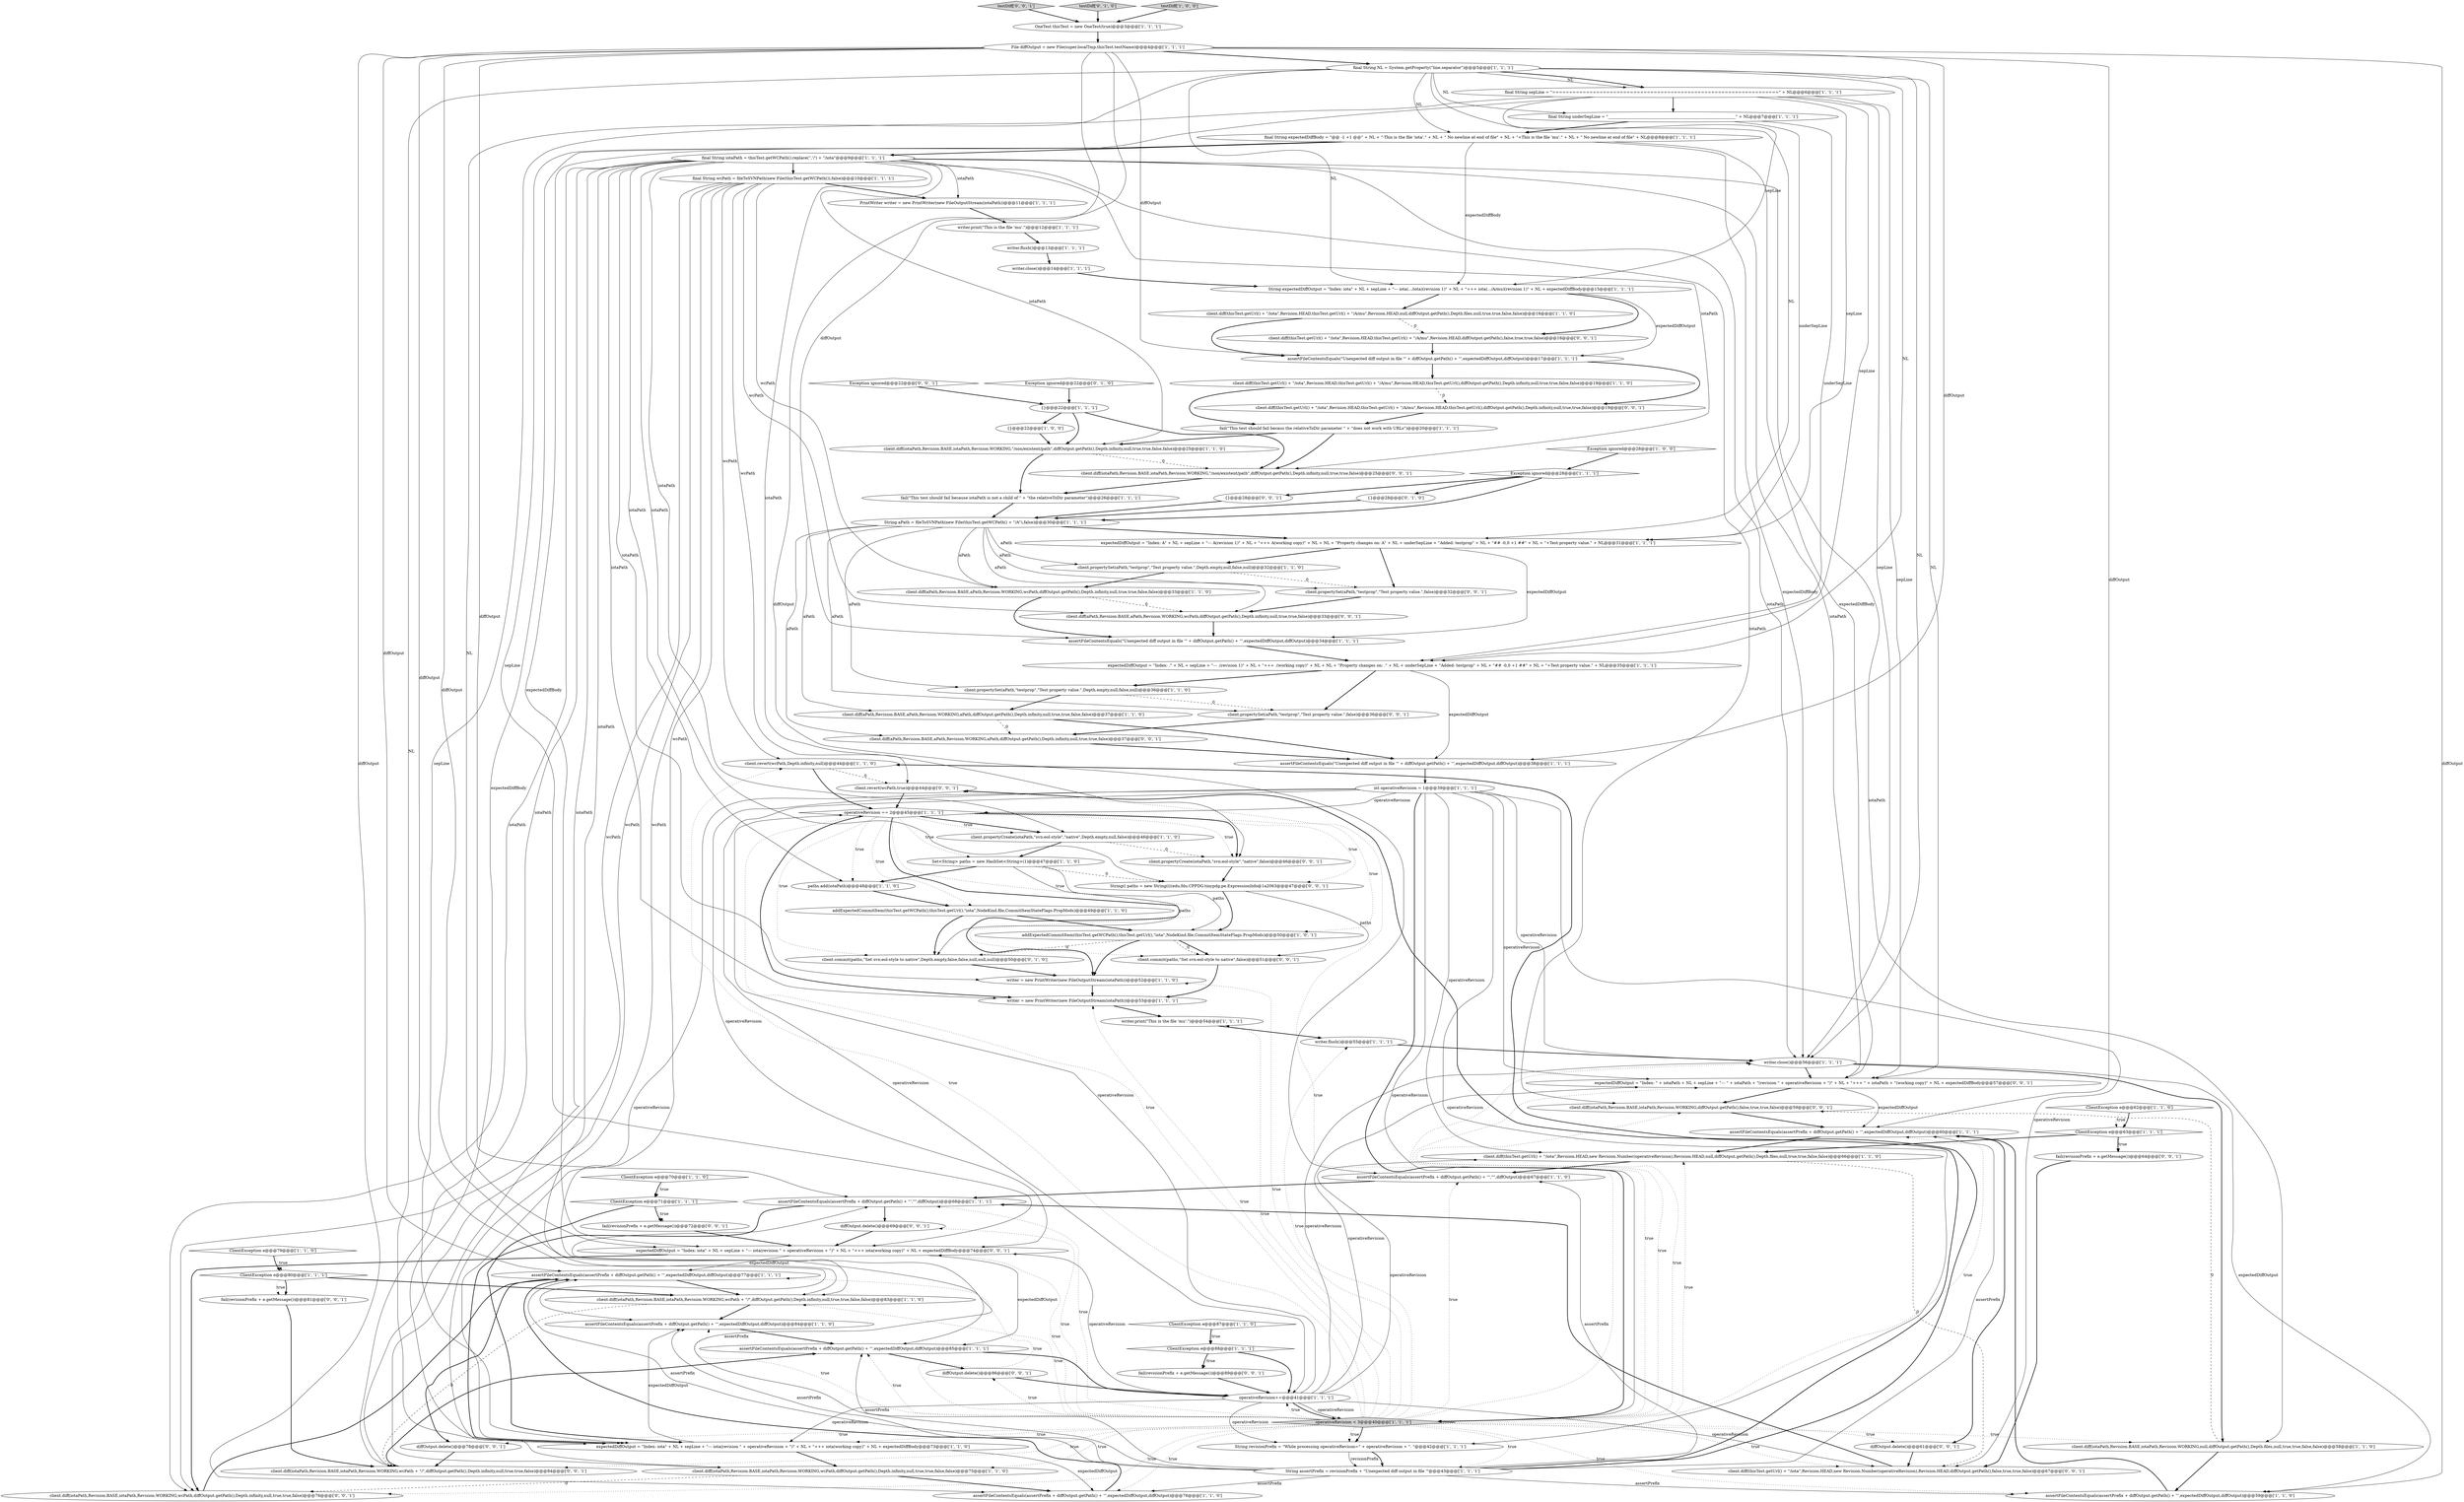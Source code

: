 digraph {
21 [style = filled, label = "client.revert(wcPath,Depth.infinity,null)@@@44@@@['1', '1', '0']", fillcolor = white, shape = ellipse image = "AAA0AAABBB1BBB"];
16 [style = filled, label = "assertFileContentsEquals(assertPrefix + diffOutput.getPath() + ''',expectedDiffOutput,diffOutput)@@@77@@@['1', '1', '1']", fillcolor = white, shape = ellipse image = "AAA0AAABBB1BBB"];
68 [style = filled, label = "{}@@@22@@@['1', '1', '1']", fillcolor = white, shape = ellipse image = "AAA0AAABBB1BBB"];
0 [style = filled, label = "client.diff(thisTest.getUrl() + \"/iota\",Revision.HEAD,new Revision.Number(operativeRevision),Revision.HEAD,null,diffOutput.getPath(),Depth.files,null,true,true,false,false)@@@66@@@['1', '1', '0']", fillcolor = white, shape = ellipse image = "AAA0AAABBB1BBB"];
76 [style = filled, label = "fail(revisionPrefix + e.getMessage())@@@81@@@['0', '0', '1']", fillcolor = white, shape = ellipse image = "AAA0AAABBB3BBB"];
41 [style = filled, label = "ClientException e@@@79@@@['1', '1', '0']", fillcolor = white, shape = diamond image = "AAA0AAABBB1BBB"];
61 [style = filled, label = "String expectedDiffOutput = \"Index: iota\" + NL + sepLine + \"--- iota(.../iota)(revision 1)\" + NL + \"+++ iota(.../A/mu)(revision 1)\" + NL + expectedDiffBody@@@15@@@['1', '1', '1']", fillcolor = white, shape = ellipse image = "AAA0AAABBB1BBB"];
77 [style = filled, label = "diffOutput.delete()@@@86@@@['0', '0', '1']", fillcolor = white, shape = ellipse image = "AAA0AAABBB3BBB"];
85 [style = filled, label = "client.diff(aPath,Revision.BASE,aPath,Revision.WORKING,aPath,diffOutput.getPath(),Depth.infinity,null,true,true,false)@@@37@@@['0', '0', '1']", fillcolor = white, shape = ellipse image = "AAA0AAABBB3BBB"];
3 [style = filled, label = "{}@@@22@@@['1', '0', '0']", fillcolor = white, shape = ellipse image = "AAA0AAABBB1BBB"];
64 [style = filled, label = "client.diff(aPath,Revision.BASE,aPath,Revision.WORKING,aPath,diffOutput.getPath(),Depth.infinity,null,true,true,false,false)@@@37@@@['1', '1', '0']", fillcolor = white, shape = ellipse image = "AAA0AAABBB1BBB"];
71 [style = filled, label = "Exception ignored@@@22@@@['0', '1', '0']", fillcolor = white, shape = diamond image = "AAA0AAABBB2BBB"];
82 [style = filled, label = "client.diff(thisTest.getUrl() + \"/iota\",Revision.HEAD,thisTest.getUrl() + \"/A/mu\",Revision.HEAD,diffOutput.getPath(),false,true,true,false)@@@16@@@['0', '0', '1']", fillcolor = white, shape = ellipse image = "AAA0AAABBB3BBB"];
57 [style = filled, label = "final String wcPath = fileToSVNPath(new File(thisTest.getWCPath()),false)@@@10@@@['1', '1', '1']", fillcolor = white, shape = ellipse image = "AAA0AAABBB1BBB"];
78 [style = filled, label = "diffOutput.delete()@@@61@@@['0', '0', '1']", fillcolor = white, shape = ellipse image = "AAA0AAABBB3BBB"];
62 [style = filled, label = "writer = new PrintWriter(new FileOutputStream(iotaPath))@@@52@@@['1', '1', '0']", fillcolor = white, shape = ellipse image = "AAA0AAABBB1BBB"];
72 [style = filled, label = "{}@@@28@@@['0', '1', '0']", fillcolor = white, shape = ellipse image = "AAA0AAABBB2BBB"];
50 [style = filled, label = "client.diff(aPath,Revision.BASE,aPath,Revision.WORKING,wcPath,diffOutput.getPath(),Depth.infinity,null,true,true,false,false)@@@33@@@['1', '1', '0']", fillcolor = white, shape = ellipse image = "AAA0AAABBB1BBB"];
44 [style = filled, label = "assertFileContentsEquals(\"Unexpected diff output in file '\" + diffOutput.getPath() + ''',expectedDiffOutput,diffOutput)@@@38@@@['1', '1', '1']", fillcolor = white, shape = ellipse image = "AAA0AAABBB1BBB"];
32 [style = filled, label = "writer.print(\"This is the file 'mu'.\")@@@12@@@['1', '1', '1']", fillcolor = white, shape = ellipse image = "AAA0AAABBB1BBB"];
20 [style = filled, label = "assertFileContentsEquals(\"Unexpected diff output in file '\" + diffOutput.getPath() + ''',expectedDiffOutput,diffOutput)@@@17@@@['1', '1', '1']", fillcolor = white, shape = ellipse image = "AAA0AAABBB1BBB"];
70 [style = filled, label = "assertFileContentsEquals(assertPrefix + diffOutput.getPath() + ''',expectedDiffOutput,diffOutput)@@@85@@@['1', '1', '1']", fillcolor = white, shape = ellipse image = "AAA0AAABBB1BBB"];
46 [style = filled, label = "ClientException e@@@70@@@['1', '1', '0']", fillcolor = white, shape = diamond image = "AAA0AAABBB1BBB"];
59 [style = filled, label = "PrintWriter writer = new PrintWriter(new FileOutputStream(iotaPath))@@@11@@@['1', '1', '1']", fillcolor = white, shape = ellipse image = "AAA0AAABBB1BBB"];
7 [style = filled, label = "assertFileContentsEquals(assertPrefix + diffOutput.getPath() + ''',\"\",diffOutput)@@@67@@@['1', '1', '0']", fillcolor = white, shape = ellipse image = "AAA0AAABBB1BBB"];
9 [style = filled, label = "fail(\"This test should fail becaus the relativeToDir parameter \" + \"does not work with URLs\")@@@20@@@['1', '1', '1']", fillcolor = white, shape = ellipse image = "AAA0AAABBB1BBB"];
39 [style = filled, label = "OneTest thisTest = new OneTest(true)@@@3@@@['1', '1', '1']", fillcolor = white, shape = ellipse image = "AAA0AAABBB1BBB"];
86 [style = filled, label = "client.propertyCreate(iotaPath,\"svn:eol-style\",\"native\",false)@@@46@@@['0', '0', '1']", fillcolor = white, shape = ellipse image = "AAA0AAABBB3BBB"];
87 [style = filled, label = "expectedDiffOutput = \"Index: iota\" + NL + sepLine + \"--- iota(revision \" + operativeRevision + \")\" + NL + \"+++ iota(working copy)\" + NL + expectedDiffBody@@@74@@@['0', '0', '1']", fillcolor = white, shape = ellipse image = "AAA0AAABBB3BBB"];
5 [style = filled, label = "ClientException e@@@87@@@['1', '1', '0']", fillcolor = white, shape = diamond image = "AAA0AAABBB1BBB"];
45 [style = filled, label = "assertFileContentsEquals(assertPrefix + diffOutput.getPath() + ''',expectedDiffOutput,diffOutput)@@@84@@@['1', '1', '0']", fillcolor = white, shape = ellipse image = "AAA0AAABBB1BBB"];
55 [style = filled, label = "client.diff(iotaPath,Revision.BASE,iotaPath,Revision.WORKING,wcPath + \"/\",diffOutput.getPath(),Depth.infinity,null,true,true,false,false)@@@83@@@['1', '1', '0']", fillcolor = white, shape = ellipse image = "AAA0AAABBB1BBB"];
93 [style = filled, label = "client.diff(thisTest.getUrl() + \"/iota\",Revision.HEAD,thisTest.getUrl() + \"/A/mu\",Revision.HEAD,thisTest.getUrl(),diffOutput.getPath(),Depth.infinity,null,true,true,false)@@@19@@@['0', '0', '1']", fillcolor = white, shape = ellipse image = "AAA0AAABBB3BBB"];
60 [style = filled, label = "client.diff(iotaPath,Revision.BASE,iotaPath,Revision.WORKING,\"/non/existent/path\",diffOutput.getPath(),Depth.infinity,null,true,true,false,false)@@@25@@@['1', '1', '0']", fillcolor = white, shape = ellipse image = "AAA0AAABBB1BBB"];
26 [style = filled, label = "client.propertySet(aPath,\"testprop\",\"Test property value.\",Depth.empty,null,false,null)@@@32@@@['1', '1', '0']", fillcolor = white, shape = ellipse image = "AAA0AAABBB1BBB"];
28 [style = filled, label = "String aPath = fileToSVNPath(new File(thisTest.getWCPath() + \"/A\"),false)@@@30@@@['1', '1', '1']", fillcolor = white, shape = ellipse image = "AAA0AAABBB1BBB"];
52 [style = filled, label = "client.diff(thisTest.getUrl() + \"/iota\",Revision.HEAD,thisTest.getUrl() + \"/A/mu\",Revision.HEAD,thisTest.getUrl(),diffOutput.getPath(),Depth.infinity,null,true,true,false,false)@@@19@@@['1', '1', '0']", fillcolor = white, shape = ellipse image = "AAA0AAABBB1BBB"];
92 [style = filled, label = "diffOutput.delete()@@@69@@@['0', '0', '1']", fillcolor = white, shape = ellipse image = "AAA0AAABBB3BBB"];
2 [style = filled, label = "operativeRevision++@@@41@@@['1', '1', '1']", fillcolor = white, shape = ellipse image = "AAA0AAABBB1BBB"];
97 [style = filled, label = "client.diff(thisTest.getUrl() + \"/iota\",Revision.HEAD,new Revision.Number(operativeRevision),Revision.HEAD,diffOutput.getPath(),false,true,true,false)@@@67@@@['0', '0', '1']", fillcolor = white, shape = ellipse image = "AAA0AAABBB3BBB"];
37 [style = filled, label = "Set<String> paths = new HashSet<String>(1)@@@47@@@['1', '1', '0']", fillcolor = white, shape = ellipse image = "AAA0AAABBB1BBB"];
54 [style = filled, label = "ClientException e@@@71@@@['1', '1', '1']", fillcolor = white, shape = diamond image = "AAA0AAABBB1BBB"];
24 [style = filled, label = "final String expectedDiffBody = \"@@ -1 +1 @@\" + NL + \"-This is the file 'iota'.\" + NL + \"\ No newline at end of file\" + NL + \"+This is the file 'mu'.\" + NL + \"\ No newline at end of file\" + NL@@@8@@@['1', '1', '1']", fillcolor = white, shape = ellipse image = "AAA0AAABBB1BBB"];
23 [style = filled, label = "String assertPrefix = revisionPrefix + \"Unexpected diff output in file '\"@@@43@@@['1', '1', '1']", fillcolor = white, shape = ellipse image = "AAA0AAABBB1BBB"];
81 [style = filled, label = "fail(revisionPrefix + e.getMessage())@@@89@@@['0', '0', '1']", fillcolor = white, shape = ellipse image = "AAA0AAABBB3BBB"];
98 [style = filled, label = "client.propertySet(aPath,\"testprop\",\"Test property value.\",false)@@@32@@@['0', '0', '1']", fillcolor = white, shape = ellipse image = "AAA0AAABBB3BBB"];
42 [style = filled, label = "ClientException e@@@62@@@['1', '1', '0']", fillcolor = white, shape = diamond image = "AAA0AAABBB1BBB"];
15 [style = filled, label = "File diffOutput = new File(super.localTmp,thisTest.testName)@@@4@@@['1', '1', '1']", fillcolor = white, shape = ellipse image = "AAA0AAABBB1BBB"];
90 [style = filled, label = "{}@@@28@@@['0', '0', '1']", fillcolor = white, shape = ellipse image = "AAA0AAABBB3BBB"];
66 [style = filled, label = "ClientException e@@@88@@@['1', '1', '1']", fillcolor = white, shape = diamond image = "AAA0AAABBB1BBB"];
1 [style = filled, label = "client.diff(thisTest.getUrl() + \"/iota\",Revision.HEAD,thisTest.getUrl() + \"/A/mu\",Revision.HEAD,null,diffOutput.getPath(),Depth.files,null,true,true,false,false)@@@16@@@['1', '1', '0']", fillcolor = white, shape = ellipse image = "AAA0AAABBB1BBB"];
25 [style = filled, label = "Exception ignored@@@28@@@['1', '1', '1']", fillcolor = white, shape = diamond image = "AAA0AAABBB1BBB"];
96 [style = filled, label = "client.diff(iotaPath,Revision.BASE,iotaPath,Revision.WORKING,\"/non/existent/path\",diffOutput.getPath(),Depth.infinity,null,true,true,false)@@@25@@@['0', '0', '1']", fillcolor = white, shape = ellipse image = "AAA0AAABBB3BBB"];
65 [style = filled, label = "addExpectedCommitItem(thisTest.getWCPath(),thisTest.getUrl(),\"iota\",NodeKind.file,CommitItemStateFlags.PropMods)@@@49@@@['1', '1', '0']", fillcolor = white, shape = ellipse image = "AAA0AAABBB1BBB"];
11 [style = filled, label = "final String sepLine = \"===================================================================\" + NL@@@6@@@['1', '1', '1']", fillcolor = white, shape = ellipse image = "AAA0AAABBB1BBB"];
100 [style = filled, label = "client.diff(iotaPath,Revision.BASE,iotaPath,Revision.WORKING,diffOutput.getPath(),false,true,true,false)@@@59@@@['0', '0', '1']", fillcolor = white, shape = ellipse image = "AAA0AAABBB3BBB"];
6 [style = filled, label = "final String NL = System.getProperty(\"line.separator\")@@@5@@@['1', '1', '1']", fillcolor = white, shape = ellipse image = "AAA0AAABBB1BBB"];
79 [style = filled, label = "diffOutput.delete()@@@78@@@['0', '0', '1']", fillcolor = white, shape = ellipse image = "AAA0AAABBB3BBB"];
102 [style = filled, label = "client.diff(iotaPath,Revision.BASE,iotaPath,Revision.WORKING,wcPath + \"/\",diffOutput.getPath(),Depth.infinity,null,true,true,false)@@@84@@@['0', '0', '1']", fillcolor = white, shape = ellipse image = "AAA0AAABBB3BBB"];
83 [style = filled, label = "expectedDiffOutput = \"Index: \" + iotaPath + NL + sepLine + \"--- \" + iotaPath + \"(revision \" + operativeRevision + \")\" + NL + \"+++ \" + iotaPath + \"(working copy)\" + NL + expectedDiffBody@@@57@@@['0', '0', '1']", fillcolor = white, shape = ellipse image = "AAA0AAABBB3BBB"];
95 [style = filled, label = "client.revert(wcPath,true)@@@44@@@['0', '0', '1']", fillcolor = white, shape = ellipse image = "AAA0AAABBB3BBB"];
10 [style = filled, label = "ClientException e@@@63@@@['1', '1', '1']", fillcolor = white, shape = diamond image = "AAA0AAABBB1BBB"];
58 [style = filled, label = "writer.print(\"This is the file 'mu'.\")@@@54@@@['1', '1', '1']", fillcolor = white, shape = ellipse image = "AAA0AAABBB1BBB"];
69 [style = filled, label = "paths.add(iotaPath)@@@48@@@['1', '1', '0']", fillcolor = white, shape = ellipse image = "AAA0AAABBB1BBB"];
84 [style = filled, label = "client.diff(aPath,Revision.BASE,aPath,Revision.WORKING,wcPath,diffOutput.getPath(),Depth.infinity,null,true,true,false)@@@33@@@['0', '0', '1']", fillcolor = white, shape = ellipse image = "AAA0AAABBB3BBB"];
88 [style = filled, label = "client.propertySet(aPath,\"testprop\",\"Test property value.\",false)@@@36@@@['0', '0', '1']", fillcolor = white, shape = ellipse image = "AAA0AAABBB3BBB"];
56 [style = filled, label = "client.diff(iotaPath,Revision.BASE,iotaPath,Revision.WORKING,null,diffOutput.getPath(),Depth.files,null,true,true,false,false)@@@58@@@['1', '1', '0']", fillcolor = white, shape = ellipse image = "AAA0AAABBB1BBB"];
63 [style = filled, label = "addExpectedCommitItem(thisTest.getWCPath(),thisTest.getUrl(),\"iota\",NodeKind.file,CommitItemStateFlags.PropMods)@@@50@@@['1', '0', '1']", fillcolor = white, shape = ellipse image = "AAA0AAABBB1BBB"];
91 [style = filled, label = "testDiff['0', '0', '1']", fillcolor = lightgray, shape = diamond image = "AAA0AAABBB3BBB"];
99 [style = filled, label = "client.commit(paths,\"Set svn:eol-style to native\",false)@@@51@@@['0', '0', '1']", fillcolor = white, shape = ellipse image = "AAA0AAABBB3BBB"];
29 [style = filled, label = "expectedDiffOutput = \"Index: A\" + NL + sepLine + \"--- A(revision 1)\" + NL + \"+++ A(working copy)\" + NL + NL + \"Property changes on: A\" + NL + underSepLine + \"Added: testprop\" + NL + \"## -0,0 +1 ##\" + NL + \"+Test property value.\" + NL@@@31@@@['1', '1', '1']", fillcolor = white, shape = ellipse image = "AAA0AAABBB1BBB"];
67 [style = filled, label = "final String iotaPath = thisTest.getWCPath().replace('\','/') + \"/iota\"@@@9@@@['1', '1', '1']", fillcolor = white, shape = ellipse image = "AAA0AAABBB1BBB"];
74 [style = filled, label = "testDiff['0', '1', '0']", fillcolor = lightgray, shape = diamond image = "AAA0AAABBB2BBB"];
94 [style = filled, label = "Exception ignored@@@22@@@['0', '0', '1']", fillcolor = white, shape = diamond image = "AAA0AAABBB3BBB"];
34 [style = filled, label = "expectedDiffOutput = \"Index: iota\" + NL + sepLine + \"--- iota(revision \" + operativeRevision + \")\" + NL + \"+++ iota(working copy)\" + NL + expectedDiffBody@@@73@@@['1', '1', '0']", fillcolor = white, shape = ellipse image = "AAA0AAABBB1BBB"];
19 [style = filled, label = "assertFileContentsEquals(\"Unexpected diff output in file '\" + diffOutput.getPath() + ''',expectedDiffOutput,diffOutput)@@@34@@@['1', '1', '1']", fillcolor = white, shape = ellipse image = "AAA0AAABBB1BBB"];
14 [style = filled, label = "client.propertyCreate(iotaPath,\"svn:eol-style\",\"native\",Depth.empty,null,false)@@@46@@@['1', '1', '0']", fillcolor = white, shape = ellipse image = "AAA0AAABBB1BBB"];
89 [style = filled, label = "String(( paths = new String((((edu.fdu.CPPDG.tinypdg.pe.ExpressionInfo@1a2063@@@47@@@['0', '0', '1']", fillcolor = white, shape = ellipse image = "AAA0AAABBB3BBB"];
27 [style = filled, label = "fail(\"This test should fail because iotaPath is not a child of \" + \"the relativeToDir parameter\")@@@26@@@['1', '1', '1']", fillcolor = white, shape = ellipse image = "AAA0AAABBB1BBB"];
22 [style = filled, label = "String revisionPrefix = \"While processing operativeRevison=\" + operativeRevision + \". \"@@@42@@@['1', '1', '1']", fillcolor = white, shape = ellipse image = "AAA0AAABBB1BBB"];
12 [style = filled, label = "assertFileContentsEquals(assertPrefix + diffOutput.getPath() + ''',expectedDiffOutput,diffOutput)@@@60@@@['1', '1', '1']", fillcolor = white, shape = ellipse image = "AAA0AAABBB1BBB"];
47 [style = filled, label = "int operativeRevision = 1@@@39@@@['1', '1', '1']", fillcolor = white, shape = ellipse image = "AAA0AAABBB1BBB"];
49 [style = filled, label = "writer.flush()@@@55@@@['1', '1', '1']", fillcolor = white, shape = ellipse image = "AAA0AAABBB1BBB"];
75 [style = filled, label = "fail(revisionPrefix + e.getMessage())@@@72@@@['0', '0', '1']", fillcolor = white, shape = ellipse image = "AAA0AAABBB3BBB"];
33 [style = filled, label = "operativeRevision < 3@@@40@@@['1', '1', '1']", fillcolor = lightgray, shape = diamond image = "AAA0AAABBB1BBB"];
36 [style = filled, label = "operativeRevision == 2@@@45@@@['1', '1', '1']", fillcolor = white, shape = diamond image = "AAA0AAABBB1BBB"];
48 [style = filled, label = "final String underSepLine = \"___________________________________________________________________\" + NL@@@7@@@['1', '1', '1']", fillcolor = white, shape = ellipse image = "AAA0AAABBB1BBB"];
51 [style = filled, label = "writer.close()@@@56@@@['1', '1', '1']", fillcolor = white, shape = ellipse image = "AAA0AAABBB1BBB"];
4 [style = filled, label = "assertFileContentsEquals(assertPrefix + diffOutput.getPath() + ''',expectedDiffOutput,diffOutput)@@@76@@@['1', '1', '0']", fillcolor = white, shape = ellipse image = "AAA0AAABBB1BBB"];
17 [style = filled, label = "writer = new PrintWriter(new FileOutputStream(iotaPath))@@@53@@@['1', '1', '1']", fillcolor = white, shape = ellipse image = "AAA0AAABBB1BBB"];
80 [style = filled, label = "fail(revisionPrefix + e.getMessage())@@@64@@@['0', '0', '1']", fillcolor = white, shape = ellipse image = "AAA0AAABBB3BBB"];
30 [style = filled, label = "testDiff['1', '0', '0']", fillcolor = lightgray, shape = diamond image = "AAA0AAABBB1BBB"];
40 [style = filled, label = "client.propertySet(aPath,\"testprop\",\"Test property value.\",Depth.empty,null,false,null)@@@36@@@['1', '1', '0']", fillcolor = white, shape = ellipse image = "AAA0AAABBB1BBB"];
43 [style = filled, label = "writer.close()@@@14@@@['1', '1', '1']", fillcolor = white, shape = ellipse image = "AAA0AAABBB1BBB"];
38 [style = filled, label = "client.diff(iotaPath,Revision.BASE,iotaPath,Revision.WORKING,wcPath,diffOutput.getPath(),Depth.infinity,null,true,true,false,false)@@@75@@@['1', '1', '0']", fillcolor = white, shape = ellipse image = "AAA0AAABBB1BBB"];
8 [style = filled, label = "assertFileContentsEquals(assertPrefix + diffOutput.getPath() + ''',\"\",diffOutput)@@@68@@@['1', '1', '1']", fillcolor = white, shape = ellipse image = "AAA0AAABBB1BBB"];
53 [style = filled, label = "assertFileContentsEquals(assertPrefix + diffOutput.getPath() + ''',expectedDiffOutput,diffOutput)@@@59@@@['1', '1', '0']", fillcolor = white, shape = ellipse image = "AAA0AAABBB1BBB"];
31 [style = filled, label = "expectedDiffOutput = \"Index: .\" + NL + sepLine + \"--- .(revision 1)\" + NL + \"+++ .(working copy)\" + NL + NL + \"Property changes on: .\" + NL + underSepLine + \"Added: testprop\" + NL + \"## -0,0 +1 ##\" + NL + \"+Test property value.\" + NL@@@35@@@['1', '1', '1']", fillcolor = white, shape = ellipse image = "AAA0AAABBB1BBB"];
18 [style = filled, label = "writer.flush()@@@13@@@['1', '1', '1']", fillcolor = white, shape = ellipse image = "AAA0AAABBB1BBB"];
35 [style = filled, label = "ClientException e@@@80@@@['1', '1', '1']", fillcolor = white, shape = diamond image = "AAA0AAABBB1BBB"];
73 [style = filled, label = "client.commit(paths,\"Set svn:eol-style to native\",Depth.empty,false,false,null,null,null)@@@50@@@['0', '1', '0']", fillcolor = white, shape = ellipse image = "AAA1AAABBB2BBB"];
13 [style = filled, label = "Exception ignored@@@28@@@['1', '0', '0']", fillcolor = white, shape = diamond image = "AAA0AAABBB1BBB"];
101 [style = filled, label = "client.diff(iotaPath,Revision.BASE,iotaPath,Revision.WORKING,wcPath,diffOutput.getPath(),Depth.infinity,null,true,true,false)@@@76@@@['0', '0', '1']", fillcolor = white, shape = ellipse image = "AAA0AAABBB3BBB"];
72->28 [style = bold, label=""];
41->35 [style = dotted, label="true"];
57->21 [style = solid, label="wcPath"];
47->34 [style = solid, label="operativeRevision"];
99->17 [style = bold, label=""];
33->7 [style = dotted, label="true"];
45->70 [style = bold, label=""];
38->101 [style = dashed, label="0"];
62->17 [style = bold, label=""];
2->34 [style = solid, label="operativeRevision"];
56->53 [style = bold, label=""];
67->83 [style = solid, label="iotaPath"];
11->31 [style = solid, label="sepLine"];
47->33 [style = bold, label=""];
67->86 [style = solid, label="iotaPath"];
37->63 [style = solid, label="paths"];
13->25 [style = bold, label=""];
77->2 [style = bold, label=""];
68->60 [style = bold, label=""];
33->22 [style = dotted, label="true"];
60->96 [style = dashed, label="0"];
84->19 [style = bold, label=""];
69->65 [style = bold, label=""];
41->35 [style = bold, label=""];
80->97 [style = bold, label=""];
6->31 [style = solid, label="NL"];
6->51 [style = solid, label="NL"];
98->84 [style = bold, label=""];
15->6 [style = bold, label=""];
33->56 [style = dotted, label="true"];
15->12 [style = solid, label="diffOutput"];
67->101 [style = solid, label="iotaPath"];
57->95 [style = solid, label="wcPath"];
36->73 [style = dotted, label="true"];
33->102 [style = dotted, label="true"];
34->38 [style = bold, label=""];
33->77 [style = dotted, label="true"];
11->34 [style = solid, label="sepLine"];
25->28 [style = bold, label=""];
25->90 [style = bold, label=""];
28->84 [style = solid, label="aPath"];
33->17 [style = dotted, label="true"];
66->2 [style = bold, label=""];
23->95 [style = bold, label=""];
61->82 [style = bold, label=""];
67->55 [style = solid, label="iotaPath"];
21->95 [style = dashed, label="0"];
33->8 [style = dotted, label="true"];
63->62 [style = bold, label=""];
24->87 [style = solid, label="expectedDiffBody"];
43->61 [style = bold, label=""];
2->33 [style = bold, label=""];
52->93 [style = dashed, label="0"];
20->52 [style = bold, label=""];
2->0 [style = solid, label="operativeRevision"];
57->50 [style = solid, label="wcPath"];
90->28 [style = bold, label=""];
2->87 [style = solid, label="operativeRevision"];
33->87 [style = dotted, label="true"];
10->80 [style = dotted, label="true"];
10->80 [style = bold, label=""];
31->44 [style = solid, label="expectedDiffOutput"];
15->16 [style = solid, label="diffOutput"];
36->17 [style = bold, label=""];
28->26 [style = solid, label="aPath"];
33->101 [style = dotted, label="true"];
28->29 [style = bold, label=""];
68->96 [style = bold, label=""];
11->83 [style = solid, label="sepLine"];
28->98 [style = solid, label="aPath"];
2->97 [style = solid, label="operativeRevision"];
37->73 [style = solid, label="paths"];
42->10 [style = bold, label=""];
12->0 [style = bold, label=""];
15->20 [style = solid, label="diffOutput"];
33->4 [style = dotted, label="true"];
65->73 [style = bold, label=""];
67->56 [style = solid, label="iotaPath"];
63->73 [style = dashed, label="0"];
36->62 [style = bold, label=""];
12->78 [style = bold, label=""];
33->51 [style = dotted, label="true"];
96->27 [style = bold, label=""];
6->11 [style = solid, label="NL"];
33->2 [style = dotted, label="true"];
57->101 [style = solid, label="wcPath"];
27->28 [style = bold, label=""];
68->3 [style = bold, label=""];
38->4 [style = bold, label=""];
33->38 [style = dotted, label="true"];
0->7 [style = bold, label=""];
31->88 [style = bold, label=""];
56->100 [style = dashed, label="0"];
24->83 [style = solid, label="expectedDiffBody"];
50->19 [style = bold, label=""];
6->11 [style = bold, label=""];
33->58 [style = dotted, label="true"];
28->40 [style = solid, label="aPath"];
33->62 [style = dotted, label="true"];
16->79 [style = bold, label=""];
36->89 [style = dotted, label="true"];
33->16 [style = dotted, label="true"];
14->86 [style = dashed, label="0"];
50->84 [style = dashed, label="0"];
15->8 [style = solid, label="diffOutput"];
3->60 [style = bold, label=""];
17->58 [style = bold, label=""];
57->59 [style = bold, label=""];
85->44 [style = bold, label=""];
29->19 [style = solid, label="expectedDiffOutput"];
23->8 [style = solid, label="assertPrefix"];
11->51 [style = solid, label="sepLine"];
23->53 [style = solid, label="assertPrefix"];
37->89 [style = dashed, label="0"];
23->21 [style = bold, label=""];
78->97 [style = bold, label=""];
55->102 [style = dashed, label="0"];
58->49 [style = bold, label=""];
6->48 [style = solid, label="NL"];
67->59 [style = solid, label="iotaPath"];
47->97 [style = solid, label="operativeRevision"];
6->83 [style = solid, label="NL"];
67->51 [style = solid, label="iotaPath"];
5->66 [style = bold, label=""];
89->99 [style = solid, label="paths"];
18->43 [style = bold, label=""];
15->4 [style = solid, label="diffOutput"];
36->14 [style = bold, label=""];
23->12 [style = solid, label="assertPrefix"];
47->87 [style = solid, label="operativeRevision"];
25->72 [style = bold, label=""];
40->64 [style = bold, label=""];
39->15 [style = bold, label=""];
71->68 [style = bold, label=""];
48->31 [style = solid, label="underSepLine"];
57->55 [style = solid, label="wcPath"];
28->85 [style = solid, label="aPath"];
33->0 [style = dotted, label="true"];
37->69 [style = bold, label=""];
23->70 [style = solid, label="assertPrefix"];
51->56 [style = bold, label=""];
47->51 [style = solid, label="operativeRevision"];
87->16 [style = solid, label="expectedDiffOutput"];
33->36 [style = dotted, label="true"];
33->12 [style = dotted, label="true"];
48->24 [style = bold, label=""];
21->36 [style = bold, label=""];
93->9 [style = bold, label=""];
5->66 [style = dotted, label="true"];
33->78 [style = dotted, label="true"];
73->62 [style = bold, label=""];
28->88 [style = solid, label="aPath"];
87->101 [style = bold, label=""];
65->63 [style = bold, label=""];
95->36 [style = bold, label=""];
26->50 [style = bold, label=""];
67->38 [style = solid, label="iotaPath"];
22->23 [style = solid, label="revisionPrefix"];
2->83 [style = solid, label="operativeRevision"];
33->23 [style = dotted, label="true"];
33->55 [style = dotted, label="true"];
97->8 [style = bold, label=""];
47->83 [style = solid, label="operativeRevision"];
7->8 [style = bold, label=""];
2->33 [style = solid, label="operativeRevision"];
36->65 [style = dotted, label="true"];
1->82 [style = dashed, label="0"];
24->34 [style = solid, label="expectedDiffBody"];
42->10 [style = dotted, label="true"];
2->36 [style = solid, label="operativeRevision"];
33->49 [style = dotted, label="true"];
26->98 [style = dashed, label="0"];
4->16 [style = bold, label=""];
47->36 [style = solid, label="operativeRevision"];
9->60 [style = bold, label=""];
86->89 [style = bold, label=""];
6->24 [style = solid, label="NL"];
67->62 [style = solid, label="iotaPath"];
34->4 [style = solid, label="expectedDiffOutput"];
67->102 [style = solid, label="iotaPath"];
60->27 [style = bold, label=""];
6->29 [style = solid, label="NL"];
35->76 [style = bold, label=""];
57->102 [style = solid, label="wcPath"];
82->20 [style = bold, label=""];
51->83 [style = bold, label=""];
20->93 [style = bold, label=""];
67->57 [style = bold, label=""];
8->92 [style = bold, label=""];
15->53 [style = solid, label="diffOutput"];
67->69 [style = solid, label="iotaPath"];
0->97 [style = dashed, label="0"];
15->44 [style = solid, label="diffOutput"];
46->54 [style = dotted, label="true"];
36->69 [style = dotted, label="true"];
67->96 [style = solid, label="iotaPath"];
35->55 [style = bold, label=""];
40->88 [style = dashed, label="0"];
88->85 [style = bold, label=""];
57->38 [style = solid, label="wcPath"];
24->67 [style = bold, label=""];
44->47 [style = bold, label=""];
92->87 [style = bold, label=""];
33->53 [style = dotted, label="true"];
33->34 [style = dotted, label="true"];
29->98 [style = bold, label=""];
101->16 [style = bold, label=""];
2->22 [style = solid, label="operativeRevision"];
28->64 [style = solid, label="aPath"];
67->17 [style = solid, label="iotaPath"];
33->95 [style = dotted, label="true"];
75->87 [style = bold, label=""];
33->79 [style = dotted, label="true"];
33->97 [style = dotted, label="true"];
52->9 [style = bold, label=""];
70->77 [style = bold, label=""];
15->45 [style = solid, label="diffOutput"];
24->61 [style = solid, label="expectedDiffBody"];
47->0 [style = solid, label="operativeRevision"];
23->4 [style = solid, label="assertPrefix"];
47->22 [style = solid, label="operativeRevision"];
10->0 [style = bold, label=""];
11->87 [style = solid, label="sepLine"];
36->99 [style = dotted, label="true"];
36->63 [style = dotted, label="true"];
64->44 [style = bold, label=""];
30->39 [style = bold, label=""];
6->87 [style = solid, label="NL"];
66->81 [style = dotted, label="true"];
61->20 [style = solid, label="expectedDiffOutput"];
23->45 [style = solid, label="assertPrefix"];
67->60 [style = solid, label="iotaPath"];
47->2 [style = solid, label="operativeRevision"];
83->12 [style = solid, label="expectedDiffOutput"];
67->100 [style = solid, label="iotaPath"];
33->45 [style = dotted, label="true"];
16->55 [style = bold, label=""];
66->81 [style = bold, label=""];
67->14 [style = solid, label="iotaPath"];
2->51 [style = solid, label="operativeRevision"];
36->86 [style = bold, label=""];
102->70 [style = bold, label=""];
31->40 [style = bold, label=""];
33->100 [style = dotted, label="true"];
9->96 [style = bold, label=""];
23->7 [style = solid, label="assertPrefix"];
15->7 [style = solid, label="diffOutput"];
49->51 [style = bold, label=""];
81->2 [style = bold, label=""];
33->83 [style = dotted, label="true"];
11->48 [style = bold, label=""];
14->37 [style = bold, label=""];
53->12 [style = bold, label=""];
83->100 [style = bold, label=""];
48->29 [style = solid, label="underSepLine"];
15->70 [style = solid, label="diffOutput"];
61->1 [style = bold, label=""];
89->63 [style = bold, label=""];
6->34 [style = solid, label="NL"];
46->54 [style = bold, label=""];
91->39 [style = bold, label=""];
15->19 [style = solid, label="diffOutput"];
87->70 [style = solid, label="expectedDiffOutput"];
24->51 [style = solid, label="expectedDiffBody"];
23->16 [style = solid, label="assertPrefix"];
8->34 [style = bold, label=""];
33->21 [style = dotted, label="true"];
33->70 [style = dotted, label="true"];
32->18 [style = bold, label=""];
54->75 [style = bold, label=""];
76->102 [style = bold, label=""];
55->45 [style = bold, label=""];
35->76 [style = dotted, label="true"];
34->45 [style = solid, label="expectedDiffOutput"];
33->22 [style = bold, label=""];
36->37 [style = dotted, label="true"];
63->99 [style = bold, label=""];
74->39 [style = bold, label=""];
11->29 [style = solid, label="sepLine"];
64->85 [style = dashed, label="0"];
100->12 [style = bold, label=""];
79->102 [style = bold, label=""];
67->89 [style = solid, label="iotaPath"];
11->61 [style = solid, label="sepLine"];
94->68 [style = bold, label=""];
28->50 [style = solid, label="aPath"];
70->2 [style = bold, label=""];
6->61 [style = solid, label="NL"];
36->86 [style = dotted, label="true"];
19->31 [style = bold, label=""];
22->23 [style = bold, label=""];
63->99 [style = dashed, label="0"];
1->20 [style = bold, label=""];
36->14 [style = dotted, label="true"];
59->32 [style = bold, label=""];
51->53 [style = solid, label="expectedDiffOutput"];
57->84 [style = solid, label="wcPath"];
47->33 [style = solid, label="operativeRevision"];
33->92 [style = dotted, label="true"];
54->75 [style = dotted, label="true"];
29->26 [style = bold, label=""];
54->34 [style = bold, label=""];
}
